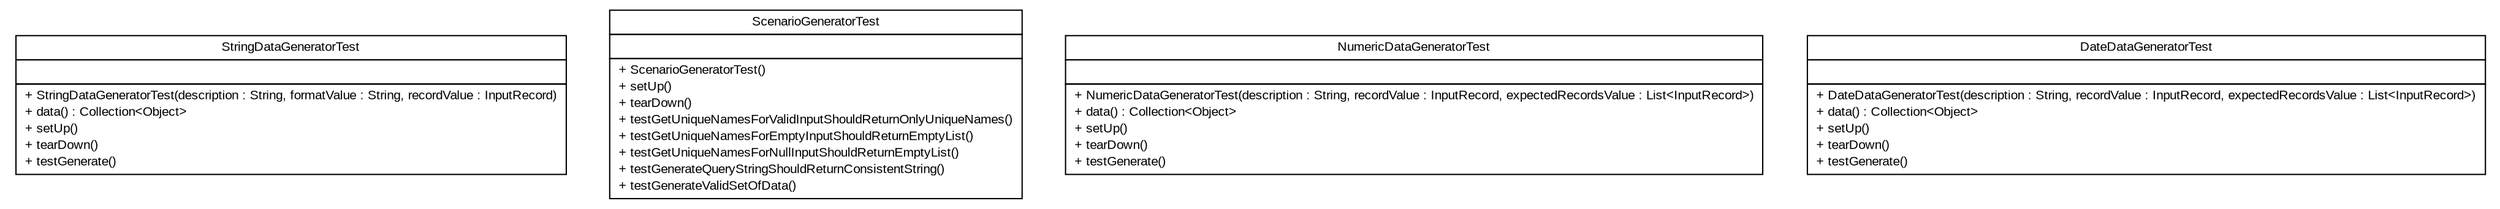 #!/usr/local/bin/dot
#
# Class diagram 
# Generated by UMLGraph version R5_6 (http://www.umlgraph.org/)
#

digraph G {
	edge [fontname="arial",fontsize=10,labelfontname="arial",labelfontsize=10];
	node [fontname="arial",fontsize=10,shape=plaintext];
	nodesep=0.25;
	ranksep=0.5;
	// com.github.mkolisnyk.aerial.datagenerators.StringDataGeneratorTest
	c140 [label=<<table title="com.github.mkolisnyk.aerial.datagenerators.StringDataGeneratorTest" border="0" cellborder="1" cellspacing="0" cellpadding="2" port="p" href="./StringDataGeneratorTest.html">
		<tr><td><table border="0" cellspacing="0" cellpadding="1">
<tr><td align="center" balign="center"> StringDataGeneratorTest </td></tr>
		</table></td></tr>
		<tr><td><table border="0" cellspacing="0" cellpadding="1">
<tr><td align="left" balign="left">  </td></tr>
		</table></td></tr>
		<tr><td><table border="0" cellspacing="0" cellpadding="1">
<tr><td align="left" balign="left"> + StringDataGeneratorTest(description : String, formatValue : String, recordValue : InputRecord) </td></tr>
<tr><td align="left" balign="left"> + data() : Collection&lt;Object&gt; </td></tr>
<tr><td align="left" balign="left"> + setUp() </td></tr>
<tr><td align="left" balign="left"> + tearDown() </td></tr>
<tr><td align="left" balign="left"> + testGenerate() </td></tr>
		</table></td></tr>
		</table>>, URL="./StringDataGeneratorTest.html", fontname="arial", fontcolor="black", fontsize=10.0];
	// com.github.mkolisnyk.aerial.datagenerators.ScenarioGeneratorTest
	c141 [label=<<table title="com.github.mkolisnyk.aerial.datagenerators.ScenarioGeneratorTest" border="0" cellborder="1" cellspacing="0" cellpadding="2" port="p" href="./ScenarioGeneratorTest.html">
		<tr><td><table border="0" cellspacing="0" cellpadding="1">
<tr><td align="center" balign="center"> ScenarioGeneratorTest </td></tr>
		</table></td></tr>
		<tr><td><table border="0" cellspacing="0" cellpadding="1">
<tr><td align="left" balign="left">  </td></tr>
		</table></td></tr>
		<tr><td><table border="0" cellspacing="0" cellpadding="1">
<tr><td align="left" balign="left"> + ScenarioGeneratorTest() </td></tr>
<tr><td align="left" balign="left"> + setUp() </td></tr>
<tr><td align="left" balign="left"> + tearDown() </td></tr>
<tr><td align="left" balign="left"> + testGetUniqueNamesForValidInputShouldReturnOnlyUniqueNames() </td></tr>
<tr><td align="left" balign="left"> + testGetUniqueNamesForEmptyInputShouldReturnEmptyList() </td></tr>
<tr><td align="left" balign="left"> + testGetUniqueNamesForNullInputShouldReturnEmptyList() </td></tr>
<tr><td align="left" balign="left"> + testGenerateQueryStringShouldReturnConsistentString() </td></tr>
<tr><td align="left" balign="left"> + testGenerateValidSetOfData() </td></tr>
		</table></td></tr>
		</table>>, URL="./ScenarioGeneratorTest.html", fontname="arial", fontcolor="black", fontsize=10.0];
	// com.github.mkolisnyk.aerial.datagenerators.NumericDataGeneratorTest
	c142 [label=<<table title="com.github.mkolisnyk.aerial.datagenerators.NumericDataGeneratorTest" border="0" cellborder="1" cellspacing="0" cellpadding="2" port="p" href="./NumericDataGeneratorTest.html">
		<tr><td><table border="0" cellspacing="0" cellpadding="1">
<tr><td align="center" balign="center"> NumericDataGeneratorTest </td></tr>
		</table></td></tr>
		<tr><td><table border="0" cellspacing="0" cellpadding="1">
<tr><td align="left" balign="left">  </td></tr>
		</table></td></tr>
		<tr><td><table border="0" cellspacing="0" cellpadding="1">
<tr><td align="left" balign="left"> + NumericDataGeneratorTest(description : String, recordValue : InputRecord, expectedRecordsValue : List&lt;InputRecord&gt;) </td></tr>
<tr><td align="left" balign="left"> + data() : Collection&lt;Object&gt; </td></tr>
<tr><td align="left" balign="left"> + setUp() </td></tr>
<tr><td align="left" balign="left"> + tearDown() </td></tr>
<tr><td align="left" balign="left"> + testGenerate() </td></tr>
		</table></td></tr>
		</table>>, URL="./NumericDataGeneratorTest.html", fontname="arial", fontcolor="black", fontsize=10.0];
	// com.github.mkolisnyk.aerial.datagenerators.DateDataGeneratorTest
	c143 [label=<<table title="com.github.mkolisnyk.aerial.datagenerators.DateDataGeneratorTest" border="0" cellborder="1" cellspacing="0" cellpadding="2" port="p" href="./DateDataGeneratorTest.html">
		<tr><td><table border="0" cellspacing="0" cellpadding="1">
<tr><td align="center" balign="center"> DateDataGeneratorTest </td></tr>
		</table></td></tr>
		<tr><td><table border="0" cellspacing="0" cellpadding="1">
<tr><td align="left" balign="left">  </td></tr>
		</table></td></tr>
		<tr><td><table border="0" cellspacing="0" cellpadding="1">
<tr><td align="left" balign="left"> + DateDataGeneratorTest(description : String, recordValue : InputRecord, expectedRecordsValue : List&lt;InputRecord&gt;) </td></tr>
<tr><td align="left" balign="left"> + data() : Collection&lt;Object&gt; </td></tr>
<tr><td align="left" balign="left"> + setUp() </td></tr>
<tr><td align="left" balign="left"> + tearDown() </td></tr>
<tr><td align="left" balign="left"> + testGenerate() </td></tr>
		</table></td></tr>
		</table>>, URL="./DateDataGeneratorTest.html", fontname="arial", fontcolor="black", fontsize=10.0];
}

